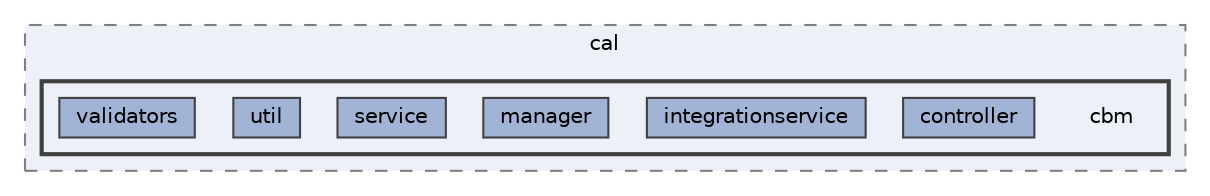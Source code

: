 digraph "repository/cbm/src/test/java/com/sterlite/cal/cbm"
{
 // LATEX_PDF_SIZE
  bgcolor="transparent";
  edge [fontname=Helvetica,fontsize=10,labelfontname=Helvetica,labelfontsize=10];
  node [fontname=Helvetica,fontsize=10,shape=box,height=0.2,width=0.4];
  compound=true
  subgraph clusterdir_c288ac599800eb6ab1bb5c74f8455481 {
    graph [ bgcolor="#edf0f7", pencolor="grey50", label="cal", fontname=Helvetica,fontsize=10 style="filled,dashed", URL="dir_c288ac599800eb6ab1bb5c74f8455481.html",tooltip=""]
  subgraph clusterdir_f8d6c27a5b53045059a7f2ef24193a15 {
    graph [ bgcolor="#edf0f7", pencolor="grey25", label="", fontname=Helvetica,fontsize=10 style="filled,bold", URL="dir_f8d6c27a5b53045059a7f2ef24193a15.html",tooltip=""]
    dir_f8d6c27a5b53045059a7f2ef24193a15 [shape=plaintext, label="cbm"];
  dir_de16751f9813e3ee60d21082dc6fd0df [label="controller", fillcolor="#a2b4d6", color="grey25", style="filled", URL="dir_de16751f9813e3ee60d21082dc6fd0df.html",tooltip=""];
  dir_f9db45c3063886061620eb6a31045a8f [label="integrationservice", fillcolor="#a2b4d6", color="grey25", style="filled", URL="dir_f9db45c3063886061620eb6a31045a8f.html",tooltip=""];
  dir_53912a369965f8af621249845ffde28f [label="manager", fillcolor="#a2b4d6", color="grey25", style="filled", URL="dir_53912a369965f8af621249845ffde28f.html",tooltip=""];
  dir_5489ab4fac69d60ad2735797ef1ff85f [label="service", fillcolor="#a2b4d6", color="grey25", style="filled", URL="dir_5489ab4fac69d60ad2735797ef1ff85f.html",tooltip=""];
  dir_2616e732cee6a30f4fee7432baeeb3ec [label="util", fillcolor="#a2b4d6", color="grey25", style="filled", URL="dir_2616e732cee6a30f4fee7432baeeb3ec.html",tooltip=""];
  dir_27eedaab6e65987cce8bda3ea6e164d4 [label="validators", fillcolor="#a2b4d6", color="grey25", style="filled", URL="dir_27eedaab6e65987cce8bda3ea6e164d4.html",tooltip=""];
  }
  }
}
